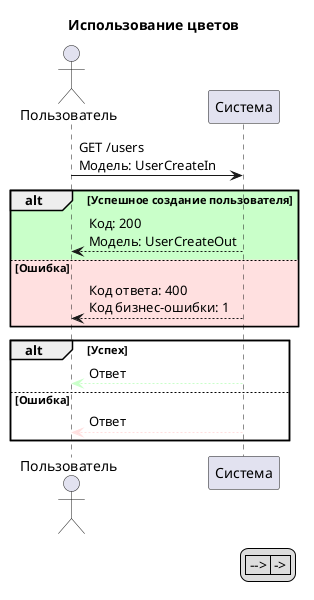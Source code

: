 @startuml Использование цветов

title Использование цветов

'__ АКТОРЫ __
actor "Пользователь" as User
participant "Система" as System

'__ ПРОЦЕДУРЫ __
/'
    Процедура для описания HTTP запросов
'/
!procedure $request($method="[Не указан метод]", $uri="[Не указан URI]", $model="<font color=red>[Модель не указана]</font>")
    $method $uri \nМодель: $model
!endprocedure

/'
    Процедура для описания HTTP ответов с условием
'/
!procedure $response($code=200, $model="[Модель не указана]", $error_code="[Не указан бизнес-код ошибки]")
    !if ($code == 400)
        Код ответа: $code \nКод бизнес-ошибки: $error_code
    !else
        Код: $code \nМодель: $model
    !endif
!endprocedure



'__ ВЗАИМОДЕЙСТВИЕ __
User -> System : $request("GET", "/users", UserCreateIn )
alt #TECHNOLOGY Успешное создание пользователя
    System --> User : $response(200, UserCreateOut)
else #IMPLEMENTATION Ошибка
    System --> User : $response(400, "", 001)
end

alt Успех
    System -[#TECHNOLOGY]-> User : Ответ
else Ошибка
    System -[#IMPLEMENTATION]-> User : Ответ
end

legend right
| --> | -> |
endlegend

@enduml